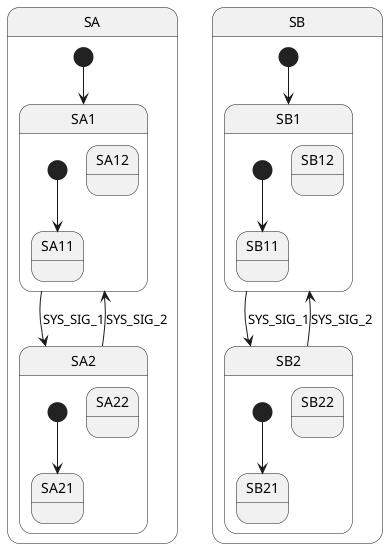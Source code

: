 @startuml
state SA {
  [*] --> SA1
  state SA1 {
    [*] --> SA11
    state SA11 {

    }
    state SA12 {

    }
  }
  
  state SA2 {
    [*] --> SA21
    state SA21 {
    }

    state SA22 {
    }    
  }
}

state SB {
  [*] --> SB1
  state SB1 {
    [*] --> SB11
    state SB11 {

    }
    state SB12 {

    }
  }  

  state SB2 {
    [*] --> SB21
    state SB21 {

    }
    state SB22 {

    }    
  }
}

SA1 --> SA2: SYS_SIG_1
SA2 --> SA1: SYS_SIG_2

SB1 --> SB2: SYS_SIG_1
SB2 --> SB1: SYS_SIG_2

@enduml